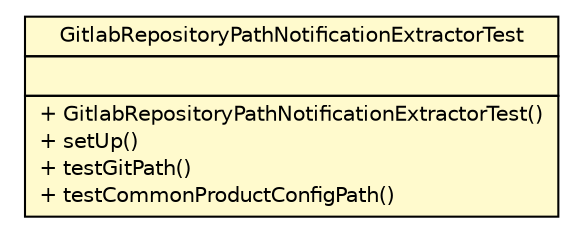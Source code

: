 #!/usr/local/bin/dot
#
# Class diagram 
# Generated by UMLGraph version R5_6-24-gf6e263 (http://www.umlgraph.org/)
#

digraph G {
	edge [fontname="Helvetica",fontsize=10,labelfontname="Helvetica",labelfontsize=10];
	node [fontname="Helvetica",fontsize=10,shape=plaintext];
	nodesep=0.25;
	ranksep=0.5;
	// cn.home1.cloud.config.server.monitor.GitlabRepositoryPathNotificationExtractorTest
	c2 [label=<<table title="cn.home1.cloud.config.server.monitor.GitlabRepositoryPathNotificationExtractorTest" border="0" cellborder="1" cellspacing="0" cellpadding="2" port="p" bgcolor="lemonChiffon" href="./GitlabRepositoryPathNotificationExtractorTest.html">
		<tr><td><table border="0" cellspacing="0" cellpadding="1">
<tr><td align="center" balign="center"> GitlabRepositoryPathNotificationExtractorTest </td></tr>
		</table></td></tr>
		<tr><td><table border="0" cellspacing="0" cellpadding="1">
<tr><td align="left" balign="left">  </td></tr>
		</table></td></tr>
		<tr><td><table border="0" cellspacing="0" cellpadding="1">
<tr><td align="left" balign="left"> + GitlabRepositoryPathNotificationExtractorTest() </td></tr>
<tr><td align="left" balign="left"> + setUp() </td></tr>
<tr><td align="left" balign="left"> + testGitPath() </td></tr>
<tr><td align="left" balign="left"> + testCommonProductConfigPath() </td></tr>
		</table></td></tr>
		</table>>, URL="./GitlabRepositoryPathNotificationExtractorTest.html", fontname="Helvetica", fontcolor="black", fontsize=10.0];
}

